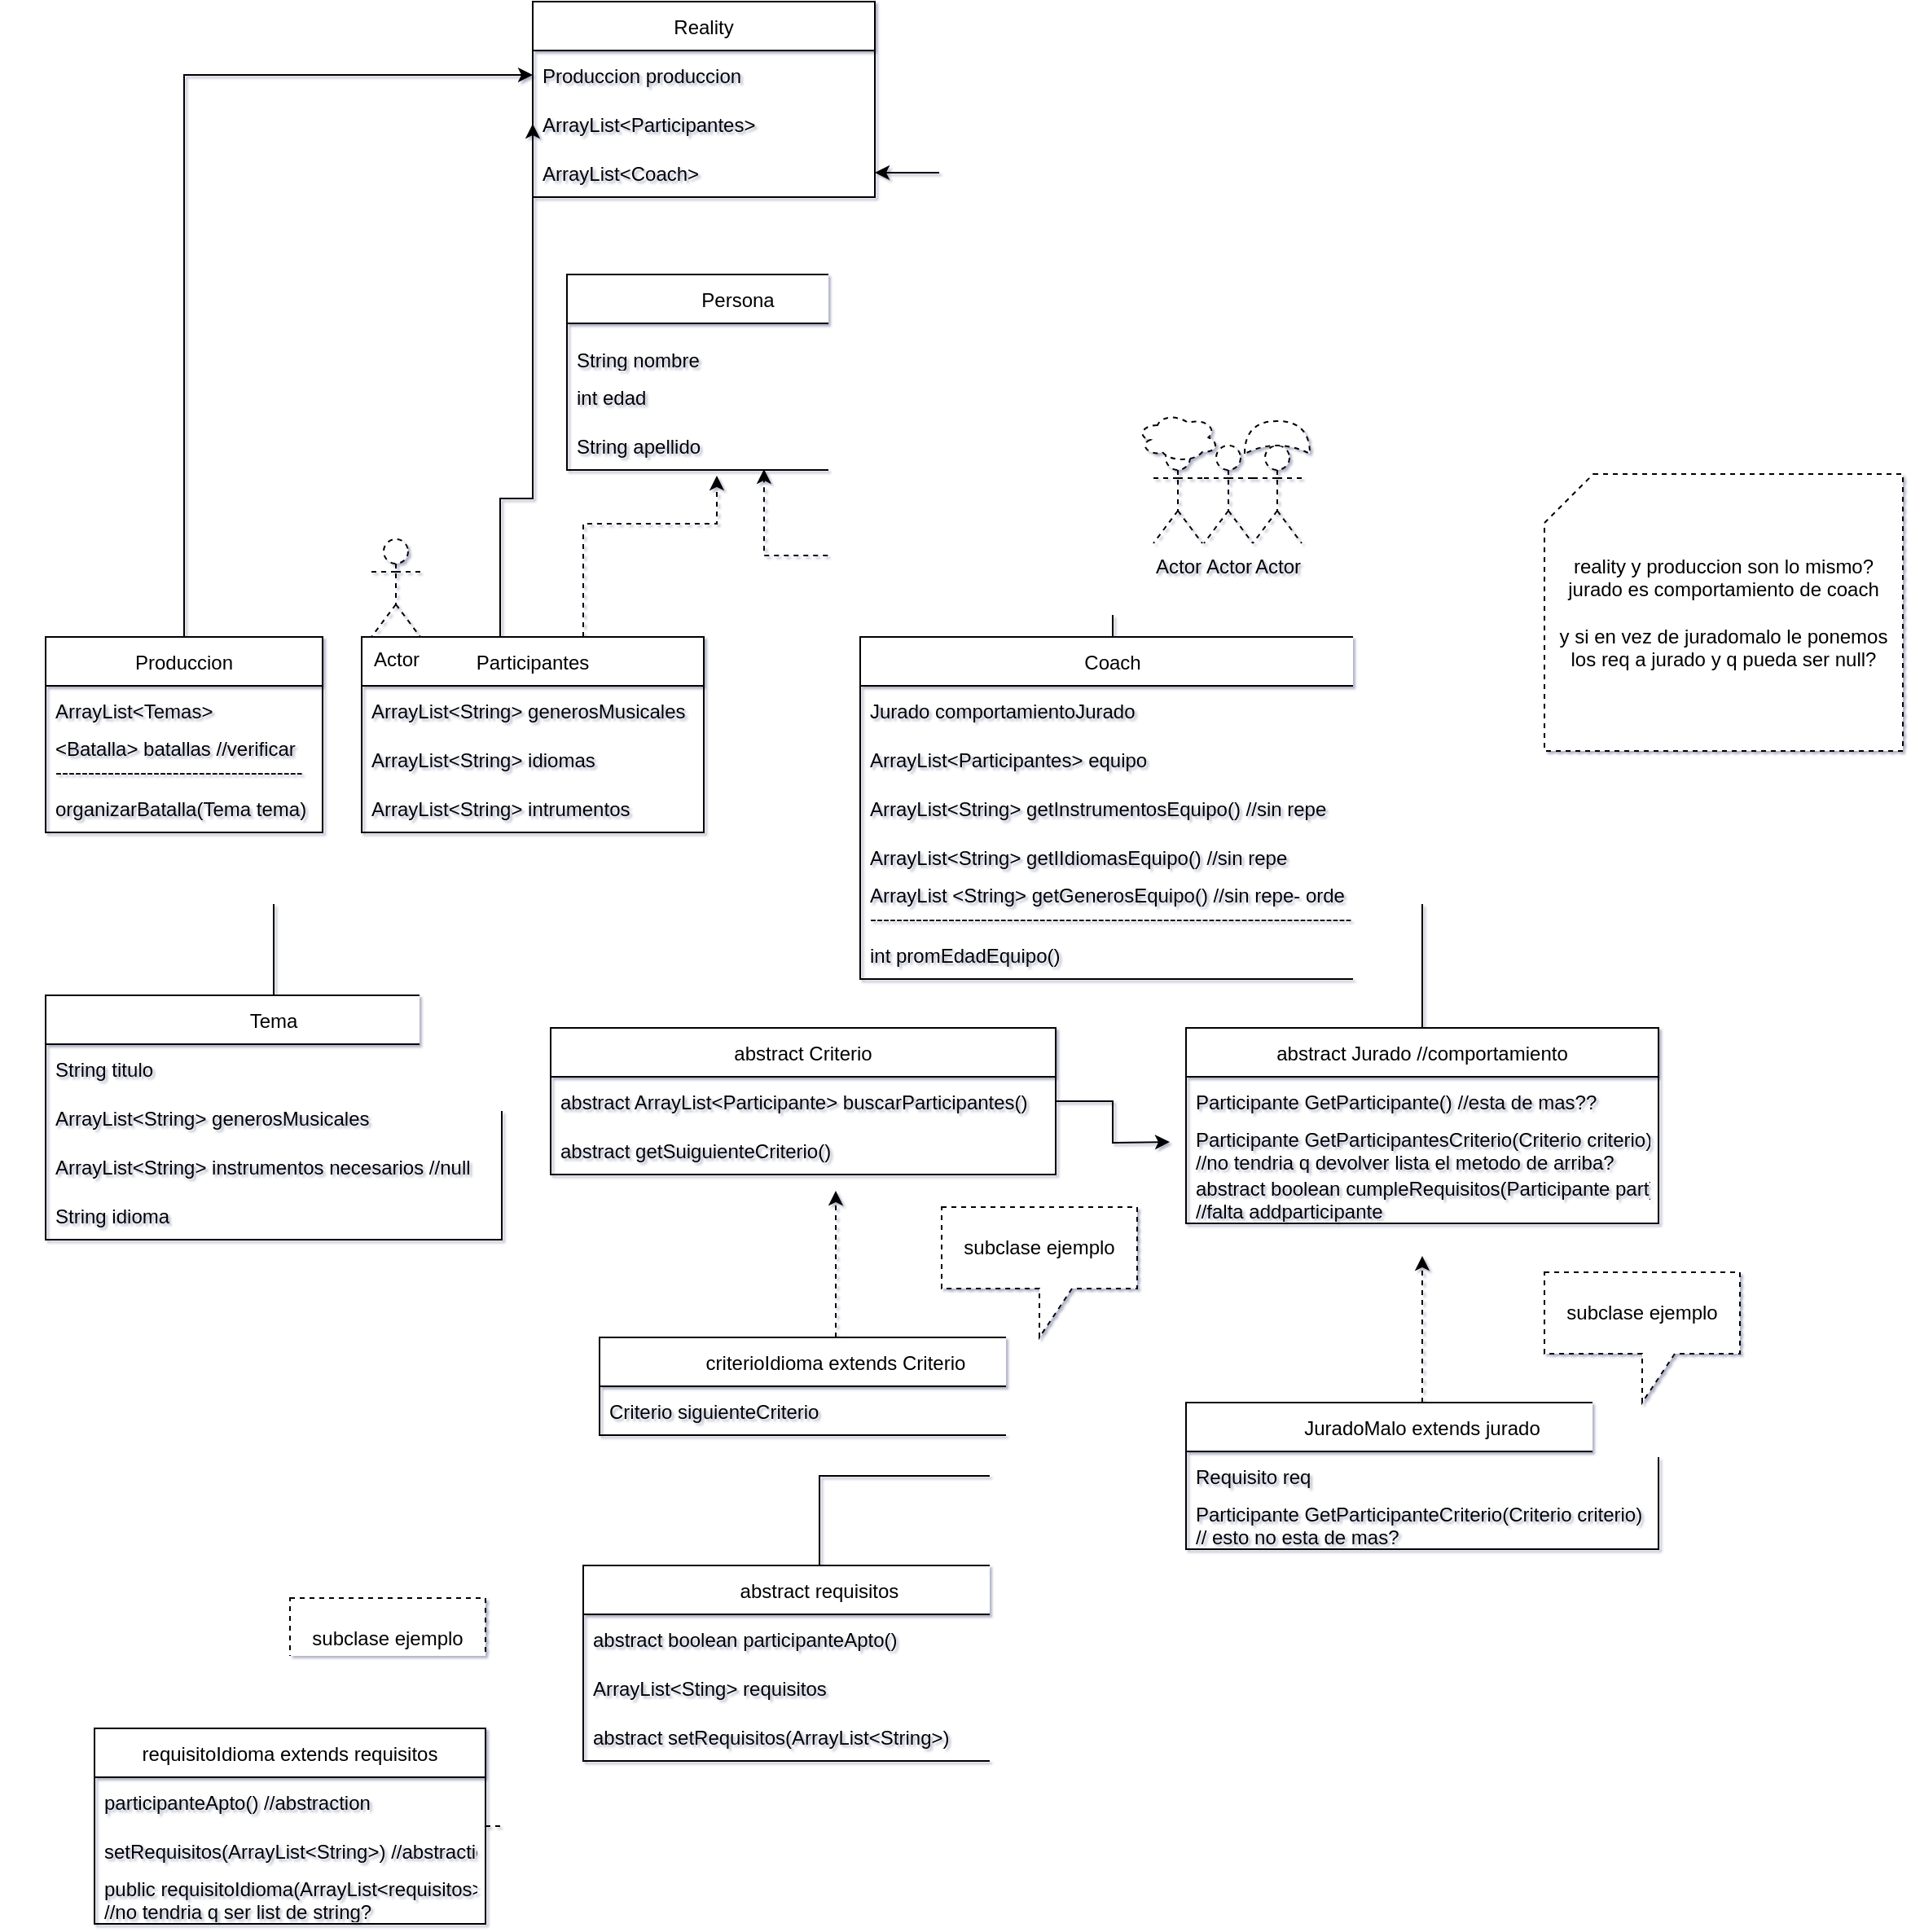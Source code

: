 <mxfile version="15.4.3" type="github">
  <diagram id="vdzMlD7TGI_YU2oAaFCp" name="Page-1">
    <mxGraphModel dx="1268" dy="920" grid="1" gridSize="10" guides="1" tooltips="1" connect="1" arrows="1" fold="1" page="0" pageScale="1" pageWidth="827" pageHeight="1169" background="#FFFFFF" math="0" shadow="1">
      <root>
        <mxCell id="0" />
        <mxCell id="1" parent="0" />
        <mxCell id="IVkOuR1t5phAGJGx03Gj-25" value="" style="verticalLabelPosition=bottom;verticalAlign=top;html=1;shape=mxgraph.basic.heart;dashed=1;" parent="1" vertex="1">
          <mxGeometry x="650" y="10" width="170" height="135" as="geometry" />
        </mxCell>
        <mxCell id="ZMwlzYBA2cu9izTt_Fn9-1" value="Reality" style="swimlane;fontStyle=0;childLayout=stackLayout;horizontal=1;startSize=30;horizontalStack=0;resizeParent=1;resizeParentMax=0;resizeLast=0;collapsible=1;marginBottom=0;" parent="1" vertex="1">
          <mxGeometry x="309" y="-230" width="210" height="120" as="geometry" />
        </mxCell>
        <mxCell id="ZMwlzYBA2cu9izTt_Fn9-5" value="Produccion produccion" style="text;strokeColor=none;fillColor=none;align=left;verticalAlign=middle;spacingLeft=4;spacingRight=4;overflow=hidden;points=[[0,0.5],[1,0.5]];portConstraint=eastwest;rotatable=0;" parent="ZMwlzYBA2cu9izTt_Fn9-1" vertex="1">
          <mxGeometry y="30" width="210" height="30" as="geometry" />
        </mxCell>
        <mxCell id="ZMwlzYBA2cu9izTt_Fn9-3" value="ArrayList&lt;Participantes&gt;" style="text;strokeColor=none;fillColor=none;align=left;verticalAlign=middle;spacingLeft=4;spacingRight=4;overflow=hidden;points=[[0,0.5],[1,0.5]];portConstraint=eastwest;rotatable=0;" parent="ZMwlzYBA2cu9izTt_Fn9-1" vertex="1">
          <mxGeometry y="60" width="210" height="30" as="geometry" />
        </mxCell>
        <mxCell id="ZMwlzYBA2cu9izTt_Fn9-4" value="ArrayList&lt;Coach&gt;" style="text;strokeColor=none;fillColor=none;align=left;verticalAlign=middle;spacingLeft=4;spacingRight=4;overflow=hidden;points=[[0,0.5],[1,0.5]];portConstraint=eastwest;rotatable=0;" parent="ZMwlzYBA2cu9izTt_Fn9-1" vertex="1">
          <mxGeometry y="90" width="210" height="30" as="geometry" />
        </mxCell>
        <mxCell id="IVkOuR1t5phAGJGx03Gj-5" style="edgeStyle=orthogonalEdgeStyle;rounded=0;orthogonalLoop=1;jettySize=auto;html=1;entryX=0;entryY=0.5;entryDx=0;entryDy=0;" parent="1" source="ZMwlzYBA2cu9izTt_Fn9-6" target="ZMwlzYBA2cu9izTt_Fn9-3" edge="1">
          <mxGeometry relative="1" as="geometry">
            <Array as="points">
              <mxPoint x="289" y="75" />
            </Array>
          </mxGeometry>
        </mxCell>
        <mxCell id="ZMwlzYBA2cu9izTt_Fn9-6" value="Participantes" style="swimlane;fontStyle=0;childLayout=stackLayout;horizontal=1;startSize=30;horizontalStack=0;resizeParent=1;resizeParentMax=0;resizeLast=0;collapsible=1;marginBottom=0;" parent="1" vertex="1">
          <mxGeometry x="204" y="160" width="210" height="120" as="geometry" />
        </mxCell>
        <mxCell id="ZMwlzYBA2cu9izTt_Fn9-26" value="ArrayList&lt;String&gt; generosMusicales" style="text;strokeColor=none;fillColor=none;align=left;verticalAlign=middle;spacingLeft=4;spacingRight=4;overflow=hidden;points=[[0,0.5],[1,0.5]];portConstraint=eastwest;rotatable=0;" parent="ZMwlzYBA2cu9izTt_Fn9-6" vertex="1">
          <mxGeometry y="30" width="210" height="30" as="geometry" />
        </mxCell>
        <mxCell id="ZMwlzYBA2cu9izTt_Fn9-28" value="ArrayList&lt;String&gt; idiomas" style="text;strokeColor=none;fillColor=none;align=left;verticalAlign=middle;spacingLeft=4;spacingRight=4;overflow=hidden;points=[[0,0.5],[1,0.5]];portConstraint=eastwest;rotatable=0;" parent="ZMwlzYBA2cu9izTt_Fn9-6" vertex="1">
          <mxGeometry y="60" width="210" height="30" as="geometry" />
        </mxCell>
        <mxCell id="ZMwlzYBA2cu9izTt_Fn9-29" value="ArrayList&lt;String&gt; intrumentos" style="text;strokeColor=none;fillColor=none;align=left;verticalAlign=middle;spacingLeft=4;spacingRight=4;overflow=hidden;points=[[0,0.5],[1,0.5]];portConstraint=eastwest;rotatable=0;" parent="ZMwlzYBA2cu9izTt_Fn9-6" vertex="1">
          <mxGeometry y="90" width="210" height="30" as="geometry" />
        </mxCell>
        <mxCell id="IVkOuR1t5phAGJGx03Gj-4" style="edgeStyle=orthogonalEdgeStyle;rounded=0;orthogonalLoop=1;jettySize=auto;html=1;" parent="1" source="ZMwlzYBA2cu9izTt_Fn9-22" target="ZMwlzYBA2cu9izTt_Fn9-5" edge="1">
          <mxGeometry relative="1" as="geometry" />
        </mxCell>
        <mxCell id="ZMwlzYBA2cu9izTt_Fn9-22" value="Produccion" style="swimlane;fontStyle=0;childLayout=stackLayout;horizontal=1;startSize=30;horizontalStack=0;resizeParent=1;resizeParentMax=0;resizeLast=0;collapsible=1;marginBottom=0;" parent="1" vertex="1">
          <mxGeometry x="10" y="160" width="170" height="120" as="geometry" />
        </mxCell>
        <mxCell id="ZMwlzYBA2cu9izTt_Fn9-23" value="ArrayList&lt;Temas&gt;" style="text;strokeColor=none;fillColor=none;align=left;verticalAlign=middle;spacingLeft=4;spacingRight=4;overflow=hidden;points=[[0,0.5],[1,0.5]];portConstraint=eastwest;rotatable=0;" parent="ZMwlzYBA2cu9izTt_Fn9-22" vertex="1">
          <mxGeometry y="30" width="170" height="30" as="geometry" />
        </mxCell>
        <mxCell id="ZMwlzYBA2cu9izTt_Fn9-25" value="&lt;Batalla&gt; batallas //verificar&#xa;--------------------------------------" style="text;strokeColor=none;fillColor=none;align=left;verticalAlign=middle;spacingLeft=4;spacingRight=4;overflow=hidden;points=[[0,0.5],[1,0.5]];portConstraint=eastwest;rotatable=0;dashed=1;" parent="ZMwlzYBA2cu9izTt_Fn9-22" vertex="1">
          <mxGeometry y="60" width="170" height="30" as="geometry" />
        </mxCell>
        <mxCell id="OocmJHn2FbIfZ78iyMsl-11" value="organizarBatalla(Tema tema)" style="text;strokeColor=none;fillColor=none;align=left;verticalAlign=middle;spacingLeft=4;spacingRight=4;overflow=hidden;points=[[0,0.5],[1,0.5]];portConstraint=eastwest;rotatable=0;" parent="ZMwlzYBA2cu9izTt_Fn9-22" vertex="1">
          <mxGeometry y="90" width="170" height="30" as="geometry" />
        </mxCell>
        <mxCell id="IVkOuR1t5phAGJGx03Gj-2" style="edgeStyle=orthogonalEdgeStyle;rounded=0;orthogonalLoop=1;jettySize=auto;html=1;" parent="1" source="ZMwlzYBA2cu9izTt_Fn9-30" target="ZMwlzYBA2cu9izTt_Fn9-4" edge="1">
          <mxGeometry relative="1" as="geometry" />
        </mxCell>
        <mxCell id="ZMwlzYBA2cu9izTt_Fn9-30" value="Coach" style="swimlane;fontStyle=0;childLayout=stackLayout;horizontal=1;startSize=30;horizontalStack=0;resizeParent=1;resizeParentMax=0;resizeLast=0;collapsible=1;marginBottom=0;" parent="1" vertex="1">
          <mxGeometry x="510" y="160" width="310" height="210" as="geometry" />
        </mxCell>
        <mxCell id="OocmJHn2FbIfZ78iyMsl-2" value="Jurado comportamientoJurado" style="text;strokeColor=none;fillColor=none;align=left;verticalAlign=middle;spacingLeft=4;spacingRight=4;overflow=hidden;points=[[0,0.5],[1,0.5]];portConstraint=eastwest;rotatable=0;" parent="ZMwlzYBA2cu9izTt_Fn9-30" vertex="1">
          <mxGeometry y="30" width="310" height="30" as="geometry" />
        </mxCell>
        <mxCell id="ZMwlzYBA2cu9izTt_Fn9-32" value="ArrayList&lt;Participantes&gt; equipo" style="text;strokeColor=none;fillColor=none;align=left;verticalAlign=middle;spacingLeft=4;spacingRight=4;overflow=hidden;points=[[0,0.5],[1,0.5]];portConstraint=eastwest;rotatable=0;" parent="ZMwlzYBA2cu9izTt_Fn9-30" vertex="1">
          <mxGeometry y="60" width="310" height="30" as="geometry" />
        </mxCell>
        <mxCell id="ZMwlzYBA2cu9izTt_Fn9-33" value="ArrayList&lt;String&gt; getInstrumentosEquipo() //sin repe" style="text;strokeColor=none;fillColor=none;align=left;verticalAlign=middle;spacingLeft=4;spacingRight=4;overflow=hidden;points=[[0,0.5],[1,0.5]];portConstraint=eastwest;rotatable=0;" parent="ZMwlzYBA2cu9izTt_Fn9-30" vertex="1">
          <mxGeometry y="90" width="310" height="30" as="geometry" />
        </mxCell>
        <mxCell id="ZMwlzYBA2cu9izTt_Fn9-34" value="ArrayList&lt;String&gt; getIIdiomasEquipo() //sin repe" style="text;strokeColor=none;fillColor=none;align=left;verticalAlign=middle;spacingLeft=4;spacingRight=4;overflow=hidden;points=[[0,0.5],[1,0.5]];portConstraint=eastwest;rotatable=0;" parent="ZMwlzYBA2cu9izTt_Fn9-30" vertex="1">
          <mxGeometry y="120" width="310" height="30" as="geometry" />
        </mxCell>
        <mxCell id="ZMwlzYBA2cu9izTt_Fn9-35" value="ArrayList &lt;String&gt; getGenerosEquipo() //sin repe- orde&#xa;--------------------------------------------------------------------------" style="text;strokeColor=none;fillColor=none;align=left;verticalAlign=middle;spacingLeft=4;spacingRight=4;overflow=hidden;points=[[0,0.5],[1,0.5]];portConstraint=eastwest;rotatable=0;" parent="ZMwlzYBA2cu9izTt_Fn9-30" vertex="1">
          <mxGeometry y="150" width="310" height="30" as="geometry" />
        </mxCell>
        <mxCell id="OocmJHn2FbIfZ78iyMsl-1" value="int promEdadEquipo()" style="text;strokeColor=none;fillColor=none;align=left;verticalAlign=middle;spacingLeft=4;spacingRight=4;overflow=hidden;points=[[0,0.5],[1,0.5]];portConstraint=eastwest;rotatable=0;" parent="ZMwlzYBA2cu9izTt_Fn9-30" vertex="1">
          <mxGeometry y="180" width="310" height="30" as="geometry" />
        </mxCell>
        <mxCell id="IVkOuR1t5phAGJGx03Gj-27" style="edgeStyle=orthogonalEdgeStyle;rounded=0;orthogonalLoop=1;jettySize=auto;html=1;entryX=1;entryY=0.5;entryDx=0;entryDy=0;strokeColor=#000000;" parent="1" source="OocmJHn2FbIfZ78iyMsl-3" target="OocmJHn2FbIfZ78iyMsl-2" edge="1">
          <mxGeometry relative="1" as="geometry" />
        </mxCell>
        <mxCell id="OocmJHn2FbIfZ78iyMsl-3" value="abstract Jurado //comportamiento" style="swimlane;fontStyle=0;childLayout=stackLayout;horizontal=1;startSize=30;horizontalStack=0;resizeParent=1;resizeParentMax=0;resizeLast=0;collapsible=1;marginBottom=0;" parent="1" vertex="1">
          <mxGeometry x="710" y="400" width="290" height="120" as="geometry" />
        </mxCell>
        <mxCell id="OocmJHn2FbIfZ78iyMsl-4" value="Participante GetParticipante() //esta de mas??" style="text;strokeColor=none;fillColor=none;align=left;verticalAlign=middle;spacingLeft=4;spacingRight=4;overflow=hidden;points=[[0,0.5],[1,0.5]];portConstraint=eastwest;rotatable=0;" parent="OocmJHn2FbIfZ78iyMsl-3" vertex="1">
          <mxGeometry y="30" width="290" height="30" as="geometry" />
        </mxCell>
        <mxCell id="OocmJHn2FbIfZ78iyMsl-10" value="Participante GetParticipantesCriterio(Criterio criterio) &#xa;//no tendria q devolver lista el metodo de arriba?" style="text;strokeColor=none;fillColor=none;align=left;verticalAlign=middle;spacingLeft=4;spacingRight=4;overflow=hidden;points=[[0,0.5],[1,0.5]];portConstraint=eastwest;rotatable=0;" parent="OocmJHn2FbIfZ78iyMsl-3" vertex="1">
          <mxGeometry y="60" width="290" height="30" as="geometry" />
        </mxCell>
        <mxCell id="OocmJHn2FbIfZ78iyMsl-28" value="abstract boolean cumpleRequisitos(Participante part) &#xa;//falta addparticipante" style="text;strokeColor=none;fillColor=none;align=left;verticalAlign=middle;spacingLeft=4;spacingRight=4;overflow=hidden;points=[[0,0.5],[1,0.5]];portConstraint=eastwest;rotatable=0;" parent="OocmJHn2FbIfZ78iyMsl-3" vertex="1">
          <mxGeometry y="90" width="290" height="30" as="geometry" />
        </mxCell>
        <mxCell id="IVkOuR1t5phAGJGx03Gj-26" style="edgeStyle=orthogonalEdgeStyle;rounded=0;orthogonalLoop=1;jettySize=auto;html=1;entryX=0;entryY=0.5;entryDx=0;entryDy=0;strokeColor=#000000;" parent="1" source="OocmJHn2FbIfZ78iyMsl-12" target="ZMwlzYBA2cu9izTt_Fn9-23" edge="1">
          <mxGeometry relative="1" as="geometry" />
        </mxCell>
        <mxCell id="OocmJHn2FbIfZ78iyMsl-12" value="Tema" style="swimlane;fontStyle=0;childLayout=stackLayout;horizontal=1;startSize=30;horizontalStack=0;resizeParent=1;resizeParentMax=0;resizeLast=0;collapsible=1;marginBottom=0;" parent="1" vertex="1">
          <mxGeometry x="10" y="380" width="280" height="150" as="geometry" />
        </mxCell>
        <mxCell id="OocmJHn2FbIfZ78iyMsl-13" value="String titulo" style="text;strokeColor=none;fillColor=none;align=left;verticalAlign=middle;spacingLeft=4;spacingRight=4;overflow=hidden;points=[[0,0.5],[1,0.5]];portConstraint=eastwest;rotatable=0;" parent="OocmJHn2FbIfZ78iyMsl-12" vertex="1">
          <mxGeometry y="30" width="280" height="30" as="geometry" />
        </mxCell>
        <mxCell id="OocmJHn2FbIfZ78iyMsl-14" value="ArrayList&lt;String&gt; generosMusicales" style="text;strokeColor=none;fillColor=none;align=left;verticalAlign=middle;spacingLeft=4;spacingRight=4;overflow=hidden;points=[[0,0.5],[1,0.5]];portConstraint=eastwest;rotatable=0;" parent="OocmJHn2FbIfZ78iyMsl-12" vertex="1">
          <mxGeometry y="60" width="280" height="30" as="geometry" />
        </mxCell>
        <mxCell id="OocmJHn2FbIfZ78iyMsl-15" value="ArrayList&lt;String&gt; instrumentos necesarios //null" style="text;strokeColor=none;fillColor=none;align=left;verticalAlign=middle;spacingLeft=4;spacingRight=4;overflow=hidden;points=[[0,0.5],[1,0.5]];portConstraint=eastwest;rotatable=0;" parent="OocmJHn2FbIfZ78iyMsl-12" vertex="1">
          <mxGeometry y="90" width="280" height="30" as="geometry" />
        </mxCell>
        <mxCell id="OocmJHn2FbIfZ78iyMsl-16" value="String idioma" style="text;strokeColor=none;fillColor=none;align=left;verticalAlign=middle;spacingLeft=4;spacingRight=4;overflow=hidden;points=[[0,0.5],[1,0.5]];portConstraint=eastwest;rotatable=0;" parent="OocmJHn2FbIfZ78iyMsl-12" vertex="1">
          <mxGeometry y="120" width="280" height="30" as="geometry" />
        </mxCell>
        <mxCell id="IVkOuR1t5phAGJGx03Gj-35" style="edgeStyle=orthogonalEdgeStyle;rounded=0;orthogonalLoop=1;jettySize=auto;html=1;strokeColor=#000000;" parent="1" source="OocmJHn2FbIfZ78iyMsl-18" edge="1">
          <mxGeometry relative="1" as="geometry">
            <mxPoint x="700" y="470" as="targetPoint" />
          </mxGeometry>
        </mxCell>
        <mxCell id="OocmJHn2FbIfZ78iyMsl-18" value="abstract Criterio" style="swimlane;fontStyle=0;childLayout=stackLayout;horizontal=1;startSize=30;horizontalStack=0;resizeParent=1;resizeParentMax=0;resizeLast=0;collapsible=1;marginBottom=0;" parent="1" vertex="1">
          <mxGeometry x="320" y="400" width="310" height="90" as="geometry" />
        </mxCell>
        <mxCell id="OocmJHn2FbIfZ78iyMsl-19" value="abstract ArrayList&lt;Participante&gt; buscarParticipantes()" style="text;strokeColor=none;fillColor=none;align=left;verticalAlign=middle;spacingLeft=4;spacingRight=4;overflow=hidden;points=[[0,0.5],[1,0.5]];portConstraint=eastwest;rotatable=0;" parent="OocmJHn2FbIfZ78iyMsl-18" vertex="1">
          <mxGeometry y="30" width="310" height="30" as="geometry" />
        </mxCell>
        <mxCell id="OocmJHn2FbIfZ78iyMsl-20" value="abstract getSuiguienteCriterio()" style="text;strokeColor=none;fillColor=none;align=left;verticalAlign=middle;spacingLeft=4;spacingRight=4;overflow=hidden;points=[[0,0.5],[1,0.5]];portConstraint=eastwest;rotatable=0;" parent="OocmJHn2FbIfZ78iyMsl-18" vertex="1">
          <mxGeometry y="60" width="310" height="30" as="geometry" />
        </mxCell>
        <mxCell id="OocmJHn2FbIfZ78iyMsl-24" style="edgeStyle=orthogonalEdgeStyle;rounded=0;orthogonalLoop=1;jettySize=auto;html=1;dashed=1;" parent="1" source="OocmJHn2FbIfZ78iyMsl-21" edge="1">
          <mxGeometry relative="1" as="geometry">
            <mxPoint x="495" y="500" as="targetPoint" />
          </mxGeometry>
        </mxCell>
        <mxCell id="OocmJHn2FbIfZ78iyMsl-21" value="criterioIdioma extends Criterio" style="swimlane;fontStyle=0;childLayout=stackLayout;horizontal=1;startSize=30;horizontalStack=0;resizeParent=1;resizeParentMax=0;resizeLast=0;collapsible=1;marginBottom=0;" parent="1" vertex="1">
          <mxGeometry x="350" y="590" width="290" height="60" as="geometry" />
        </mxCell>
        <mxCell id="OocmJHn2FbIfZ78iyMsl-23" value="Criterio siguienteCriterio" style="text;strokeColor=none;fillColor=none;align=left;verticalAlign=middle;spacingLeft=4;spacingRight=4;overflow=hidden;points=[[0,0.5],[1,0.5]];portConstraint=eastwest;rotatable=0;" parent="OocmJHn2FbIfZ78iyMsl-21" vertex="1">
          <mxGeometry y="30" width="290" height="30" as="geometry" />
        </mxCell>
        <mxCell id="IVkOuR1t5phAGJGx03Gj-33" style="edgeStyle=orthogonalEdgeStyle;rounded=0;orthogonalLoop=1;jettySize=auto;html=1;strokeColor=#000000;dashed=1;" parent="1" source="OocmJHn2FbIfZ78iyMsl-25" edge="1">
          <mxGeometry relative="1" as="geometry">
            <mxPoint x="855" y="540" as="targetPoint" />
          </mxGeometry>
        </mxCell>
        <mxCell id="OocmJHn2FbIfZ78iyMsl-25" value="JuradoMalo extends jurado" style="swimlane;fontStyle=0;childLayout=stackLayout;horizontal=1;startSize=30;horizontalStack=0;resizeParent=1;resizeParentMax=0;resizeLast=0;collapsible=1;marginBottom=0;" parent="1" vertex="1">
          <mxGeometry x="710" y="630" width="290" height="90" as="geometry" />
        </mxCell>
        <mxCell id="OocmJHn2FbIfZ78iyMsl-26" value="Requisito req" style="text;strokeColor=none;fillColor=none;align=left;verticalAlign=middle;spacingLeft=4;spacingRight=4;overflow=hidden;points=[[0,0.5],[1,0.5]];portConstraint=eastwest;rotatable=0;" parent="OocmJHn2FbIfZ78iyMsl-25" vertex="1">
          <mxGeometry y="30" width="290" height="30" as="geometry" />
        </mxCell>
        <mxCell id="OocmJHn2FbIfZ78iyMsl-27" value="Participante GetParticipanteCriterio(Criterio criterio)&#xa;// esto no esta de mas?" style="text;strokeColor=none;fillColor=none;align=left;verticalAlign=middle;spacingLeft=4;spacingRight=4;overflow=hidden;points=[[0,0.5],[1,0.5]];portConstraint=eastwest;rotatable=0;" parent="OocmJHn2FbIfZ78iyMsl-25" vertex="1">
          <mxGeometry y="60" width="290" height="30" as="geometry" />
        </mxCell>
        <mxCell id="IVkOuR1t5phAGJGx03Gj-34" style="edgeStyle=orthogonalEdgeStyle;rounded=0;orthogonalLoop=1;jettySize=auto;html=1;strokeColor=#000000;" parent="1" source="OocmJHn2FbIfZ78iyMsl-29" target="OocmJHn2FbIfZ78iyMsl-26" edge="1">
          <mxGeometry relative="1" as="geometry" />
        </mxCell>
        <mxCell id="OocmJHn2FbIfZ78iyMsl-29" value="abstract requisitos" style="swimlane;fontStyle=0;childLayout=stackLayout;horizontal=1;startSize=30;horizontalStack=0;resizeParent=1;resizeParentMax=0;resizeLast=0;collapsible=1;marginBottom=0;" parent="1" vertex="1">
          <mxGeometry x="340" y="730" width="290" height="120" as="geometry" />
        </mxCell>
        <mxCell id="OocmJHn2FbIfZ78iyMsl-30" value="abstract boolean participanteApto()" style="text;strokeColor=none;fillColor=none;align=left;verticalAlign=middle;spacingLeft=4;spacingRight=4;overflow=hidden;points=[[0,0.5],[1,0.5]];portConstraint=eastwest;rotatable=0;" parent="OocmJHn2FbIfZ78iyMsl-29" vertex="1">
          <mxGeometry y="30" width="290" height="30" as="geometry" />
        </mxCell>
        <mxCell id="OocmJHn2FbIfZ78iyMsl-37" value="ArrayList&lt;Sting&gt; requisitos" style="text;strokeColor=none;fillColor=none;align=left;verticalAlign=middle;spacingLeft=4;spacingRight=4;overflow=hidden;points=[[0,0.5],[1,0.5]];portConstraint=eastwest;rotatable=0;" parent="OocmJHn2FbIfZ78iyMsl-29" vertex="1">
          <mxGeometry y="60" width="290" height="30" as="geometry" />
        </mxCell>
        <mxCell id="OocmJHn2FbIfZ78iyMsl-39" value="abstract setRequisitos(ArrayList&lt;String&gt;)" style="text;strokeColor=none;fillColor=none;align=left;verticalAlign=middle;spacingLeft=4;spacingRight=4;overflow=hidden;points=[[0,0.5],[1,0.5]];portConstraint=eastwest;rotatable=0;" parent="OocmJHn2FbIfZ78iyMsl-29" vertex="1">
          <mxGeometry y="90" width="290" height="30" as="geometry" />
        </mxCell>
        <mxCell id="OocmJHn2FbIfZ78iyMsl-35" style="edgeStyle=orthogonalEdgeStyle;rounded=0;orthogonalLoop=1;jettySize=auto;html=1;entryX=0.034;entryY=0.083;entryDx=0;entryDy=0;entryPerimeter=0;dashed=1;" parent="1" source="OocmJHn2FbIfZ78iyMsl-31" target="OocmJHn2FbIfZ78iyMsl-29" edge="1">
          <mxGeometry relative="1" as="geometry">
            <mxPoint x="130" y="780" as="targetPoint" />
            <Array as="points">
              <mxPoint x="310" y="890" />
              <mxPoint x="310" y="740" />
            </Array>
          </mxGeometry>
        </mxCell>
        <mxCell id="OocmJHn2FbIfZ78iyMsl-31" value="requisitoIdioma extends requisitos" style="swimlane;fontStyle=0;childLayout=stackLayout;horizontal=1;startSize=30;horizontalStack=0;resizeParent=1;resizeParentMax=0;resizeLast=0;collapsible=1;marginBottom=0;" parent="1" vertex="1">
          <mxGeometry x="40" y="830" width="240" height="120" as="geometry" />
        </mxCell>
        <mxCell id="OocmJHn2FbIfZ78iyMsl-34" value="participanteApto() //abstraction" style="text;strokeColor=none;fillColor=none;align=left;verticalAlign=middle;spacingLeft=4;spacingRight=4;overflow=hidden;points=[[0,0.5],[1,0.5]];portConstraint=eastwest;rotatable=0;" parent="OocmJHn2FbIfZ78iyMsl-31" vertex="1">
          <mxGeometry y="30" width="240" height="30" as="geometry" />
        </mxCell>
        <mxCell id="OocmJHn2FbIfZ78iyMsl-38" value="setRequisitos(ArrayList&lt;String&gt;) //abstraction" style="text;strokeColor=none;fillColor=none;align=left;verticalAlign=middle;spacingLeft=4;spacingRight=4;overflow=hidden;points=[[0,0.5],[1,0.5]];portConstraint=eastwest;rotatable=0;" parent="OocmJHn2FbIfZ78iyMsl-31" vertex="1">
          <mxGeometry y="60" width="240" height="30" as="geometry" />
        </mxCell>
        <mxCell id="OocmJHn2FbIfZ78iyMsl-40" value="public requisitoIdioma(ArrayList&lt;requisitos&gt;)&#xa;//no tendria q ser list de string?" style="text;strokeColor=none;fillColor=none;align=left;verticalAlign=middle;spacingLeft=4;spacingRight=4;overflow=hidden;points=[[0,0.5],[1,0.5]];portConstraint=eastwest;rotatable=0;" parent="OocmJHn2FbIfZ78iyMsl-31" vertex="1">
          <mxGeometry y="90" width="240" height="30" as="geometry" />
        </mxCell>
        <mxCell id="IVkOuR1t5phAGJGx03Gj-6" style="edgeStyle=orthogonalEdgeStyle;rounded=0;orthogonalLoop=1;jettySize=auto;html=1;entryX=0;entryY=0.5;entryDx=0;entryDy=0;exitX=1;exitY=0.5;exitDx=0;exitDy=0;" parent="1" target="ZMwlzYBA2cu9izTt_Fn9-32" edge="1">
          <mxGeometry relative="1" as="geometry">
            <mxPoint x="414" y="235" as="sourcePoint" />
          </mxGeometry>
        </mxCell>
        <mxCell id="IVkOuR1t5phAGJGx03Gj-8" value="Actor" style="shape=umlActor;verticalLabelPosition=bottom;verticalAlign=top;html=1;outlineConnect=0;dashed=1;" parent="1" vertex="1">
          <mxGeometry x="690" y="42.5" width="30" height="60" as="geometry" />
        </mxCell>
        <mxCell id="IVkOuR1t5phAGJGx03Gj-9" value="Actor" style="shape=umlActor;verticalLabelPosition=bottom;verticalAlign=top;html=1;outlineConnect=0;dashed=1;" parent="1" vertex="1">
          <mxGeometry x="721" y="42.5" width="30" height="60" as="geometry" />
        </mxCell>
        <mxCell id="IVkOuR1t5phAGJGx03Gj-10" value="Actor" style="shape=umlActor;verticalLabelPosition=bottom;verticalAlign=top;html=1;outlineConnect=0;dashed=1;" parent="1" vertex="1">
          <mxGeometry x="751" y="42.5" width="30" height="60" as="geometry" />
        </mxCell>
        <mxCell id="IVkOuR1t5phAGJGx03Gj-14" value="" style="shape=xor;whiteSpace=wrap;html=1;dashed=1;rotation=-90;" parent="1" vertex="1">
          <mxGeometry x="756" y="17.5" width="20" height="40" as="geometry" />
        </mxCell>
        <mxCell id="IVkOuR1t5phAGJGx03Gj-21" value="" style="ellipse;shape=cloud;whiteSpace=wrap;html=1;dashed=1;" parent="1" vertex="1">
          <mxGeometry x="680" y="22.5" width="50" height="30" as="geometry" />
        </mxCell>
        <mxCell id="IVkOuR1t5phAGJGx03Gj-28" value="reality y produccion son lo mismo?&lt;br&gt;jurado es comportamiento de coach&lt;br&gt;&lt;br&gt;y si en vez de juradomalo le ponemos los req a jurado y q pueda ser null?" style="shape=card;whiteSpace=wrap;html=1;dashed=1;fillColor=default;" parent="1" vertex="1">
          <mxGeometry x="930" y="60" width="220" height="170" as="geometry" />
        </mxCell>
        <mxCell id="IVkOuR1t5phAGJGx03Gj-29" value="Actor" style="shape=umlActor;verticalLabelPosition=bottom;verticalAlign=top;html=1;outlineConnect=0;dashed=1;fillColor=default;gradientColor=none;" parent="1" vertex="1">
          <mxGeometry x="210" y="100" width="30" height="60" as="geometry" />
        </mxCell>
        <mxCell id="IVkOuR1t5phAGJGx03Gj-31" value="subclase ejemplo" style="shape=callout;whiteSpace=wrap;html=1;perimeter=calloutPerimeter;dashed=1;fillColor=default;gradientColor=none;" parent="1" vertex="1">
          <mxGeometry x="930" y="550" width="120" height="80" as="geometry" />
        </mxCell>
        <mxCell id="IVkOuR1t5phAGJGx03Gj-32" value="subclase ejemplo" style="shape=callout;whiteSpace=wrap;html=1;perimeter=calloutPerimeter;dashed=1;fillColor=default;gradientColor=none;" parent="1" vertex="1">
          <mxGeometry x="560" y="510" width="120" height="80" as="geometry" />
        </mxCell>
        <mxCell id="IVkOuR1t5phAGJGx03Gj-37" value="subclase ejemplo" style="shape=callout;whiteSpace=wrap;html=1;perimeter=calloutPerimeter;dashed=1;fillColor=default;gradientColor=none;" parent="1" vertex="1">
          <mxGeometry x="160" y="750" width="120" height="80" as="geometry" />
        </mxCell>
        <mxCell id="9ycZHBebm3fW3PL7yQJv-1" value="Persona" style="swimlane;fontStyle=0;childLayout=stackLayout;horizontal=1;startSize=30;horizontalStack=0;resizeParent=1;resizeParentMax=0;resizeLast=0;collapsible=1;marginBottom=0;" vertex="1" parent="1">
          <mxGeometry x="330" y="-62.5" width="210" height="120" as="geometry" />
        </mxCell>
        <mxCell id="9ycZHBebm3fW3PL7yQJv-8" value="&#xa;String nombre" style="text;strokeColor=none;fillColor=none;align=left;verticalAlign=middle;spacingLeft=4;spacingRight=4;overflow=hidden;points=[[0,0.5],[1,0.5]];portConstraint=eastwest;rotatable=0;" vertex="1" parent="9ycZHBebm3fW3PL7yQJv-1">
          <mxGeometry y="30" width="210" height="30" as="geometry" />
        </mxCell>
        <mxCell id="9ycZHBebm3fW3PL7yQJv-10" value="int edad" style="text;strokeColor=none;fillColor=none;align=left;verticalAlign=middle;spacingLeft=4;spacingRight=4;overflow=hidden;points=[[0,0.5],[1,0.5]];portConstraint=eastwest;rotatable=0;" vertex="1" parent="9ycZHBebm3fW3PL7yQJv-1">
          <mxGeometry y="60" width="210" height="30" as="geometry" />
        </mxCell>
        <mxCell id="9ycZHBebm3fW3PL7yQJv-9" value="String apellido" style="text;strokeColor=none;fillColor=none;align=left;verticalAlign=middle;spacingLeft=4;spacingRight=4;overflow=hidden;points=[[0,0.5],[1,0.5]];portConstraint=eastwest;rotatable=0;" vertex="1" parent="9ycZHBebm3fW3PL7yQJv-1">
          <mxGeometry y="90" width="210" height="30" as="geometry" />
        </mxCell>
        <mxCell id="9ycZHBebm3fW3PL7yQJv-11" style="edgeStyle=orthogonalEdgeStyle;rounded=0;orthogonalLoop=1;jettySize=auto;html=1;entryX=0.438;entryY=1.117;entryDx=0;entryDy=0;entryPerimeter=0;dashed=1;" edge="1" parent="9ycZHBebm3fW3PL7yQJv-1" target="9ycZHBebm3fW3PL7yQJv-9">
          <mxGeometry relative="1" as="geometry">
            <mxPoint x="79.86" y="72.5" as="targetPoint" />
            <Array as="points">
              <mxPoint x="10" y="153" />
              <mxPoint x="92" y="153" />
            </Array>
            <mxPoint x="10" y="222.54" as="sourcePoint" />
          </mxGeometry>
        </mxCell>
        <mxCell id="9ycZHBebm3fW3PL7yQJv-12" style="edgeStyle=orthogonalEdgeStyle;rounded=0;orthogonalLoop=1;jettySize=auto;html=1;entryX=0.576;entryY=0.983;entryDx=0;entryDy=0;entryPerimeter=0;dashed=1;exitX=0.223;exitY=-0.005;exitDx=0;exitDy=0;exitPerimeter=0;" edge="1" parent="1" source="ZMwlzYBA2cu9izTt_Fn9-30" target="9ycZHBebm3fW3PL7yQJv-9">
          <mxGeometry relative="1" as="geometry">
            <mxPoint x="431.98" y="71.01" as="targetPoint" />
            <Array as="points">
              <mxPoint x="570" y="159" />
              <mxPoint x="570" y="110" />
              <mxPoint x="451" y="110" />
            </Array>
            <mxPoint x="350" y="170.04" as="sourcePoint" />
          </mxGeometry>
        </mxCell>
      </root>
    </mxGraphModel>
  </diagram>
</mxfile>
